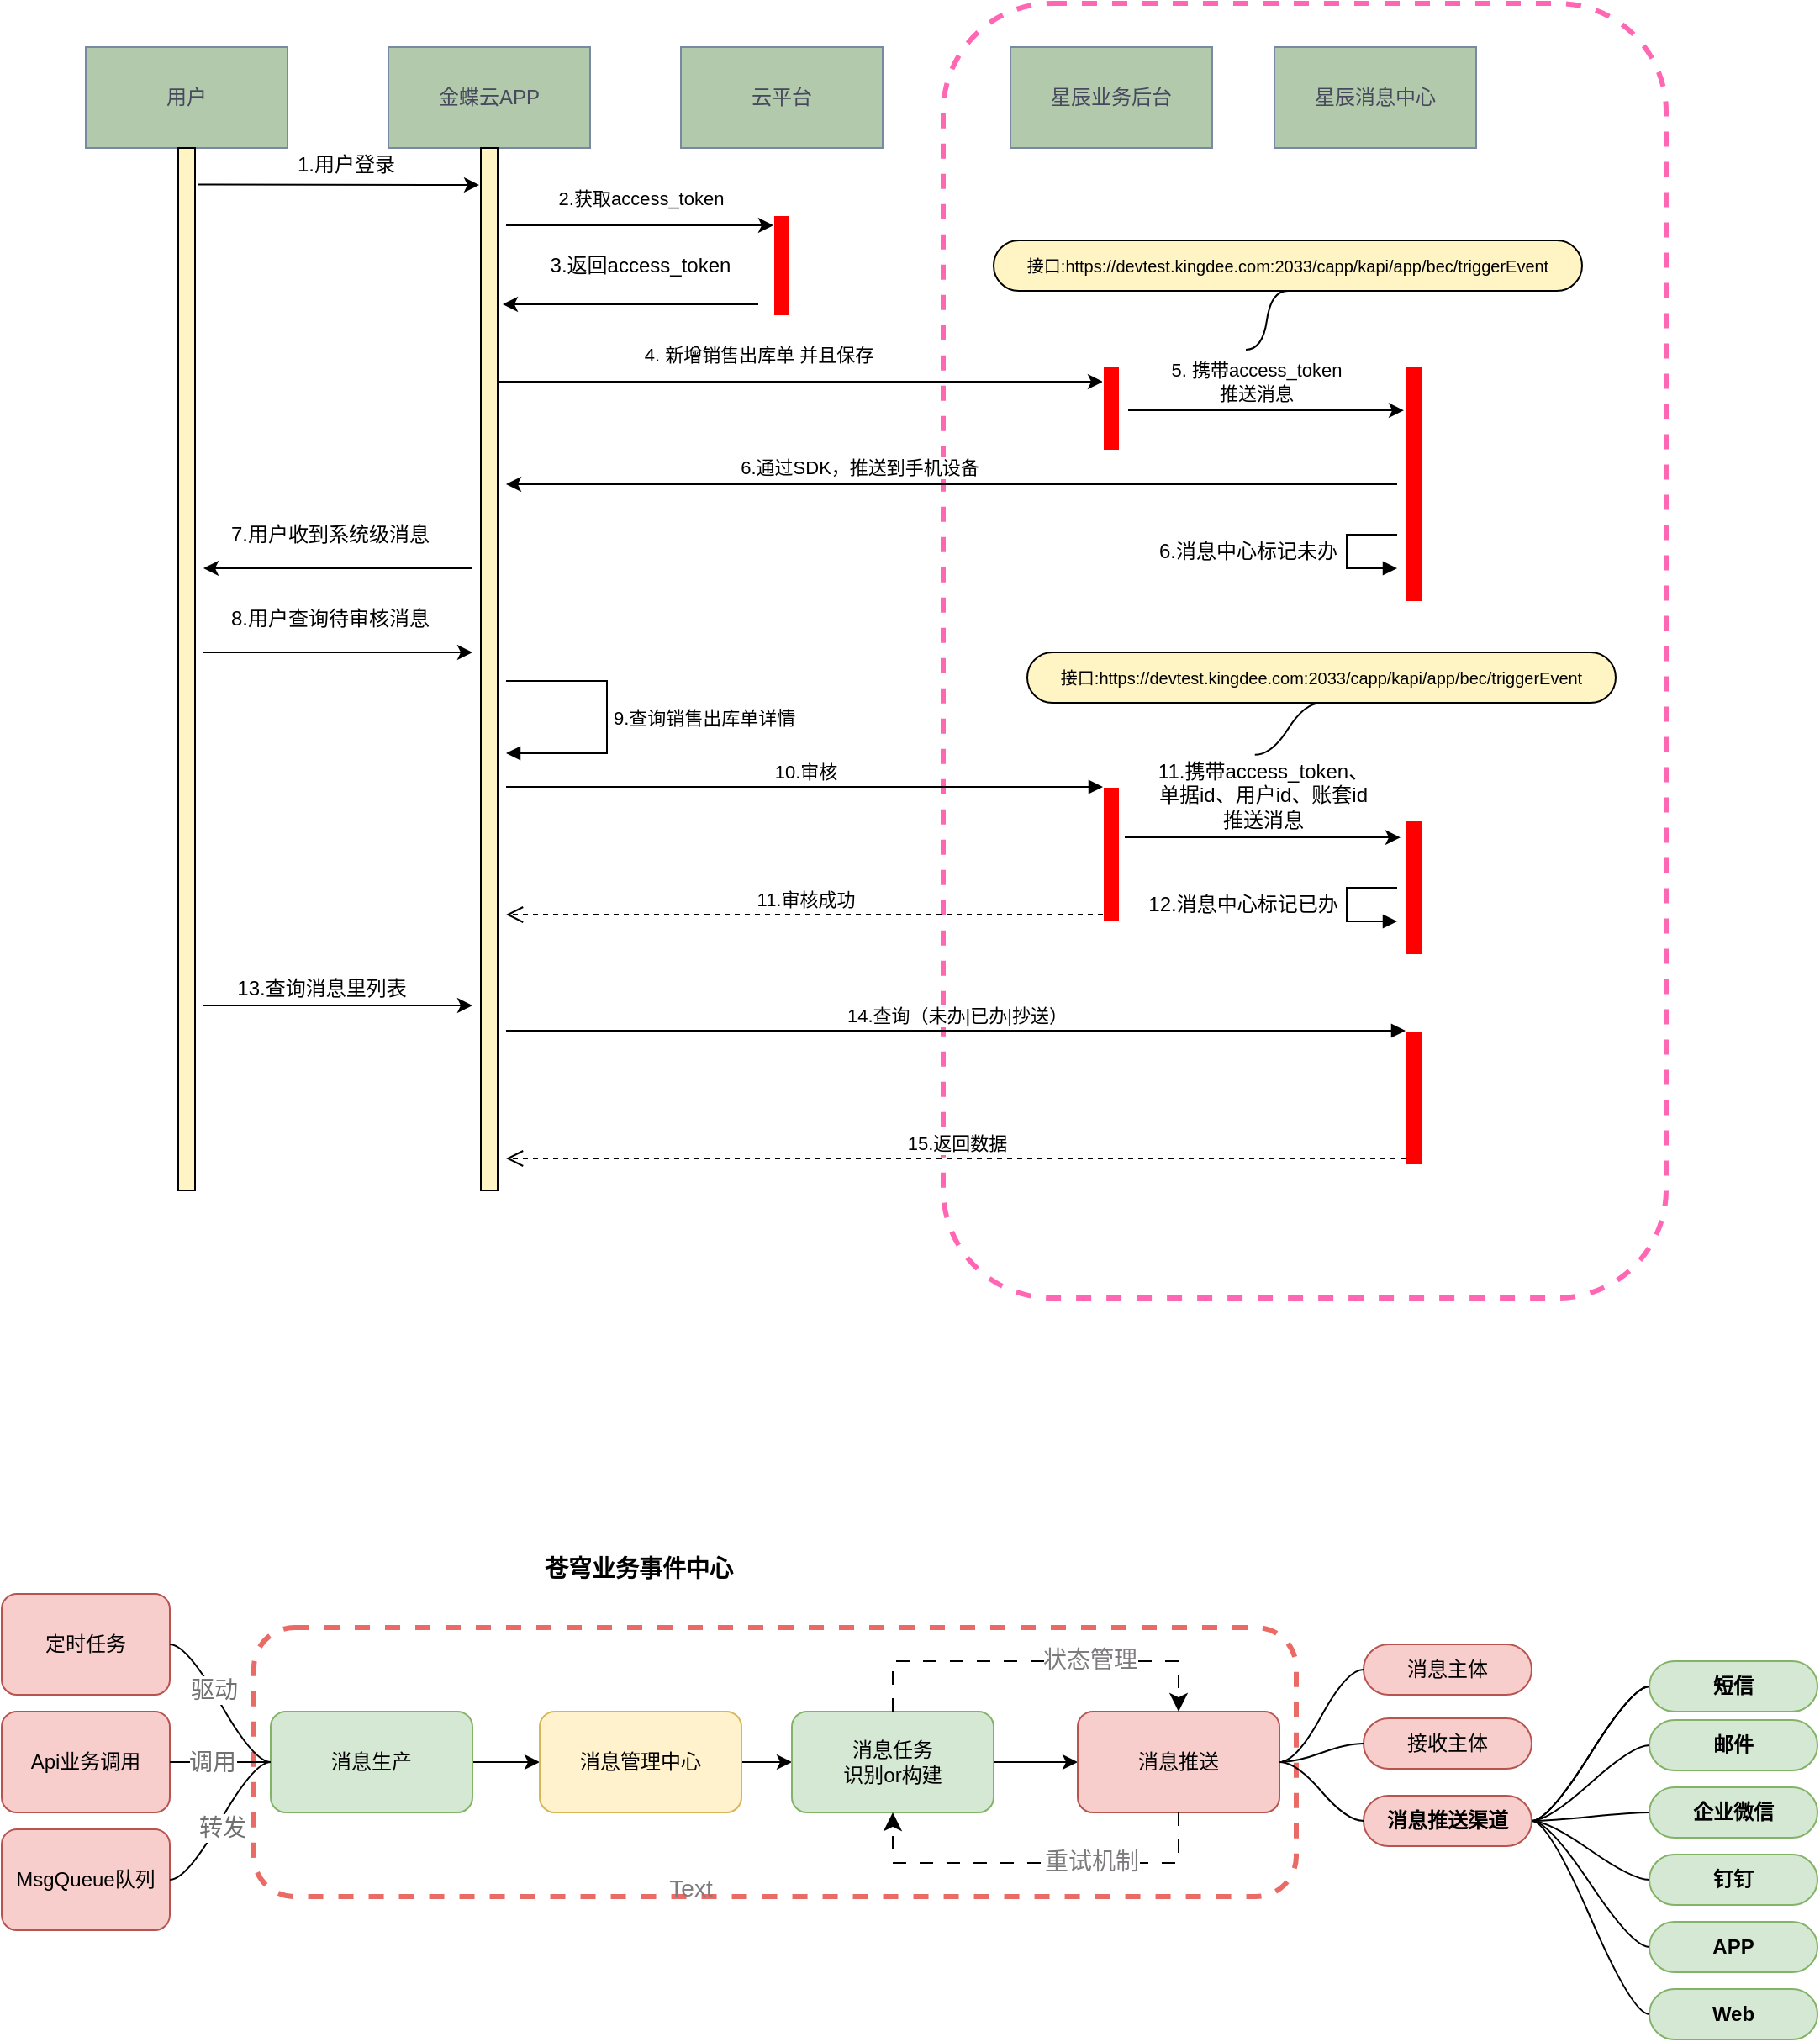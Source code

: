 <mxfile version="20.8.16" type="github">
  <diagram id="_HqFRDxbVKVlbJKqddwO" name="Page-1">
    <mxGraphModel dx="2021" dy="1785" grid="1" gridSize="10" guides="1" tooltips="1" connect="1" arrows="1" fold="1" page="1" pageScale="1" pageWidth="827" pageHeight="1169" math="0" shadow="0">
      <root>
        <mxCell id="0" />
        <mxCell id="1" parent="0" />
        <mxCell id="gOMvf-8AE3hnGqFUwbad-110" value="" style="rounded=1;whiteSpace=wrap;html=1;fontSize=10;fontColor=#333333;dashed=1;shadow=0;gradientDirection=north;gradientColor=#FFFFFF;fillColor=none;strokeColor=#FF66B3;strokeWidth=3;" parent="1" vertex="1">
          <mxGeometry x="510" y="-26" width="430" height="770" as="geometry" />
        </mxCell>
        <mxCell id="gOMvf-8AE3hnGqFUwbad-3" value="用户" style="rounded=0;whiteSpace=wrap;html=1;fillColor=#B2C9AB;strokeColor=#788AA3;fontColor=#46495D;" parent="1" vertex="1">
          <mxGeometry width="120" height="60" as="geometry" />
        </mxCell>
        <mxCell id="gOMvf-8AE3hnGqFUwbad-4" value="金蝶云APP" style="rounded=0;whiteSpace=wrap;html=1;fillColor=#B2C9AB;strokeColor=#788AA3;fontColor=#46495D;" parent="1" vertex="1">
          <mxGeometry x="180" width="120" height="60" as="geometry" />
        </mxCell>
        <mxCell id="gOMvf-8AE3hnGqFUwbad-5" value="星辰业务后台" style="rounded=0;whiteSpace=wrap;html=1;fillColor=#B2C9AB;strokeColor=#788AA3;fontColor=#46495D;" parent="1" vertex="1">
          <mxGeometry x="550" width="120" height="60" as="geometry" />
        </mxCell>
        <mxCell id="gOMvf-8AE3hnGqFUwbad-23" value="云平台" style="rounded=0;whiteSpace=wrap;html=1;fillColor=#B2C9AB;strokeColor=#788AA3;fontColor=#46495D;" parent="1" vertex="1">
          <mxGeometry x="354" width="120" height="60" as="geometry" />
        </mxCell>
        <mxCell id="gOMvf-8AE3hnGqFUwbad-36" value="" style="rounded=0;whiteSpace=wrap;html=1;fillColor=#FFF4C3;" parent="1" vertex="1">
          <mxGeometry x="55" y="60" width="10" height="620" as="geometry" />
        </mxCell>
        <mxCell id="gOMvf-8AE3hnGqFUwbad-37" value="" style="rounded=0;whiteSpace=wrap;html=1;fillColor=#FFF4C3;" parent="1" vertex="1">
          <mxGeometry x="235" y="60" width="10" height="620" as="geometry" />
        </mxCell>
        <mxCell id="gOMvf-8AE3hnGqFUwbad-38" value="" style="endArrow=classic;html=1;exitX=1.2;exitY=0.035;exitDx=0;exitDy=0;exitPerimeter=0;" parent="1" source="gOMvf-8AE3hnGqFUwbad-36" edge="1">
          <mxGeometry width="50" height="50" relative="1" as="geometry">
            <mxPoint x="70" y="130" as="sourcePoint" />
            <mxPoint x="234" y="82" as="targetPoint" />
          </mxGeometry>
        </mxCell>
        <mxCell id="gOMvf-8AE3hnGqFUwbad-39" value="1.用户登录" style="text;html=1;strokeColor=none;fillColor=none;align=center;verticalAlign=middle;whiteSpace=wrap;rounded=0;" parent="1" vertex="1">
          <mxGeometry x="120" y="60" width="70" height="20" as="geometry" />
        </mxCell>
        <mxCell id="gOMvf-8AE3hnGqFUwbad-40" value="" style="endArrow=classic;html=1;entryX=0;entryY=0;entryDx=0;entryDy=0;" parent="1" edge="1">
          <mxGeometry width="50" height="50" relative="1" as="geometry">
            <mxPoint x="250" y="106" as="sourcePoint" />
            <mxPoint x="409" y="106" as="targetPoint" />
          </mxGeometry>
        </mxCell>
        <mxCell id="gOMvf-8AE3hnGqFUwbad-50" value="2.获取access_token" style="edgeLabel;html=1;align=center;verticalAlign=middle;resizable=0;points=[];" parent="gOMvf-8AE3hnGqFUwbad-40" vertex="1" connectable="0">
          <mxGeometry x="0.157" y="-1" relative="1" as="geometry">
            <mxPoint x="-12" y="-17" as="offset" />
          </mxGeometry>
        </mxCell>
        <mxCell id="gOMvf-8AE3hnGqFUwbad-44" value="" style="endArrow=classic;html=1;" parent="1" edge="1">
          <mxGeometry width="50" height="50" relative="1" as="geometry">
            <mxPoint x="400" y="153" as="sourcePoint" />
            <mxPoint x="248" y="153" as="targetPoint" />
          </mxGeometry>
        </mxCell>
        <mxCell id="gOMvf-8AE3hnGqFUwbad-45" value="3.返回access_token" style="text;html=1;strokeColor=none;fillColor=none;align=center;verticalAlign=middle;whiteSpace=wrap;rounded=0;" parent="1" vertex="1">
          <mxGeometry x="270" y="120" width="120" height="20" as="geometry" />
        </mxCell>
        <mxCell id="gOMvf-8AE3hnGqFUwbad-53" value="" style="endArrow=classic;html=1;entryX=0;entryY=0;entryDx=0;entryDy=0;" parent="1" edge="1">
          <mxGeometry width="50" height="50" relative="1" as="geometry">
            <mxPoint x="246" y="199" as="sourcePoint" />
            <mxPoint x="605" y="199" as="targetPoint" />
          </mxGeometry>
        </mxCell>
        <mxCell id="gOMvf-8AE3hnGqFUwbad-54" value="4. 新增销售出库单 并且保存" style="edgeLabel;html=1;align=center;verticalAlign=middle;resizable=0;points=[];" parent="gOMvf-8AE3hnGqFUwbad-53" vertex="1" connectable="0">
          <mxGeometry x="0.157" y="-1" relative="1" as="geometry">
            <mxPoint x="-54" y="-17" as="offset" />
          </mxGeometry>
        </mxCell>
        <mxCell id="gOMvf-8AE3hnGqFUwbad-63" value="" style="endArrow=classic;html=1;entryX=-0.1;entryY=0.113;entryDx=0;entryDy=0;entryPerimeter=0;" parent="1" edge="1">
          <mxGeometry width="50" height="50" relative="1" as="geometry">
            <mxPoint x="620" y="216" as="sourcePoint" />
            <mxPoint x="784" y="216.063" as="targetPoint" />
          </mxGeometry>
        </mxCell>
        <mxCell id="gOMvf-8AE3hnGqFUwbad-64" value="5. 携带access_token&lt;br&gt;推送消息" style="edgeLabel;html=1;align=center;verticalAlign=middle;resizable=0;points=[];" parent="1" vertex="1" connectable="0">
          <mxGeometry x="700" y="199" as="geometry">
            <mxPoint x="-4" as="offset" />
          </mxGeometry>
        </mxCell>
        <mxCell id="gOMvf-8AE3hnGqFUwbad-65" value="" style="endArrow=classic;html=1;" parent="1" edge="1">
          <mxGeometry width="50" height="50" relative="1" as="geometry">
            <mxPoint x="780" y="260" as="sourcePoint" />
            <mxPoint x="250" y="260" as="targetPoint" />
          </mxGeometry>
        </mxCell>
        <mxCell id="gOMvf-8AE3hnGqFUwbad-66" value="6.通过SDK，推送到手机设备" style="edgeLabel;html=1;align=center;verticalAlign=middle;resizable=0;points=[];" parent="1" vertex="1" connectable="0">
          <mxGeometry x="460" y="250" as="geometry" />
        </mxCell>
        <mxCell id="gOMvf-8AE3hnGqFUwbad-69" value="" style="endArrow=classic;html=1;" parent="1" edge="1">
          <mxGeometry width="50" height="50" relative="1" as="geometry">
            <mxPoint x="230" y="310" as="sourcePoint" />
            <mxPoint x="70" y="310" as="targetPoint" />
          </mxGeometry>
        </mxCell>
        <mxCell id="gOMvf-8AE3hnGqFUwbad-72" value="7.用户收到系统级消息" style="text;html=1;align=center;verticalAlign=middle;resizable=0;points=[];autosize=1;strokeColor=none;" parent="1" vertex="1">
          <mxGeometry x="80" y="280" width="130" height="20" as="geometry" />
        </mxCell>
        <mxCell id="gOMvf-8AE3hnGqFUwbad-74" value="" style="endArrow=classic;html=1;" parent="1" edge="1">
          <mxGeometry width="50" height="50" relative="1" as="geometry">
            <mxPoint x="70" y="360" as="sourcePoint" />
            <mxPoint x="230" y="360" as="targetPoint" />
          </mxGeometry>
        </mxCell>
        <mxCell id="gOMvf-8AE3hnGqFUwbad-75" value="8.用户查询待审核消息" style="text;html=1;align=center;verticalAlign=middle;resizable=0;points=[];autosize=1;strokeColor=none;" parent="1" vertex="1">
          <mxGeometry x="80" y="330" width="130" height="20" as="geometry" />
        </mxCell>
        <mxCell id="gOMvf-8AE3hnGqFUwbad-84" value="9.查询销售出库单详情" style="edgeStyle=orthogonalEdgeStyle;html=1;align=left;spacingLeft=2;endArrow=block;rounded=0;" parent="1" edge="1">
          <mxGeometry relative="1" as="geometry">
            <mxPoint x="250" y="377" as="sourcePoint" />
            <Array as="points">
              <mxPoint x="310" y="377" />
              <mxPoint x="310" y="420" />
            </Array>
            <mxPoint x="250" y="420" as="targetPoint" />
          </mxGeometry>
        </mxCell>
        <mxCell id="gOMvf-8AE3hnGqFUwbad-86" value="" style="html=1;points=[];perimeter=orthogonalPerimeter;strokeColor=#FFFFFF;fillColor=#FF0000;" parent="1" vertex="1">
          <mxGeometry x="605" y="440" width="10" height="80" as="geometry" />
        </mxCell>
        <mxCell id="gOMvf-8AE3hnGqFUwbad-87" value="10.审核" style="html=1;verticalAlign=bottom;endArrow=block;entryX=0;entryY=0;" parent="1" target="gOMvf-8AE3hnGqFUwbad-86" edge="1">
          <mxGeometry relative="1" as="geometry">
            <mxPoint x="250" y="440" as="sourcePoint" />
          </mxGeometry>
        </mxCell>
        <mxCell id="gOMvf-8AE3hnGqFUwbad-88" value="11.审核成功" style="html=1;verticalAlign=bottom;endArrow=open;dashed=1;endSize=8;exitX=0;exitY=0.95;" parent="1" source="gOMvf-8AE3hnGqFUwbad-86" edge="1">
          <mxGeometry relative="1" as="geometry">
            <mxPoint x="250" y="516" as="targetPoint" />
          </mxGeometry>
        </mxCell>
        <mxCell id="gOMvf-8AE3hnGqFUwbad-89" value="" style="html=1;points=[];perimeter=orthogonalPerimeter;strokeColor=#FFFFFF;fillColor=#FF0000;" parent="1" vertex="1">
          <mxGeometry x="785" y="460" width="10" height="80" as="geometry" />
        </mxCell>
        <mxCell id="gOMvf-8AE3hnGqFUwbad-90" value="" style="endArrow=classic;html=1;entryX=-0.1;entryY=0.113;entryDx=0;entryDy=0;entryPerimeter=0;" parent="1" edge="1">
          <mxGeometry width="50" height="50" relative="1" as="geometry">
            <mxPoint x="618" y="470" as="sourcePoint" />
            <mxPoint x="782" y="470.063" as="targetPoint" />
          </mxGeometry>
        </mxCell>
        <mxCell id="gOMvf-8AE3hnGqFUwbad-91" value="11.携带access_token、&lt;br&gt;单据id、用户id、账套id&lt;br&gt;推送消息" style="text;html=1;align=center;verticalAlign=middle;resizable=0;points=[];autosize=1;strokeColor=none;" parent="1" vertex="1">
          <mxGeometry x="630" y="420" width="140" height="50" as="geometry" />
        </mxCell>
        <mxCell id="gOMvf-8AE3hnGqFUwbad-92" value="" style="edgeStyle=orthogonalEdgeStyle;html=1;align=left;spacingLeft=2;endArrow=block;rounded=0;" parent="1" edge="1">
          <mxGeometry relative="1" as="geometry">
            <mxPoint x="780" y="500" as="sourcePoint" />
            <Array as="points">
              <mxPoint x="750" y="500" />
              <mxPoint x="750" y="520" />
            </Array>
            <mxPoint x="780" y="520" as="targetPoint" />
          </mxGeometry>
        </mxCell>
        <mxCell id="gOMvf-8AE3hnGqFUwbad-93" value="12.消息中心标记已办" style="text;html=1;align=center;verticalAlign=middle;resizable=0;points=[];autosize=1;strokeColor=none;" parent="1" vertex="1">
          <mxGeometry x="623" y="500" width="130" height="20" as="geometry" />
        </mxCell>
        <mxCell id="gOMvf-8AE3hnGqFUwbad-94" value="" style="edgeStyle=orthogonalEdgeStyle;html=1;align=left;spacingLeft=2;endArrow=block;rounded=0;" parent="1" edge="1">
          <mxGeometry relative="1" as="geometry">
            <mxPoint x="780" y="290" as="sourcePoint" />
            <Array as="points">
              <mxPoint x="750" y="290" />
              <mxPoint x="750" y="310" />
            </Array>
            <mxPoint x="780" y="310" as="targetPoint" />
          </mxGeometry>
        </mxCell>
        <mxCell id="gOMvf-8AE3hnGqFUwbad-95" value="6.消息中心标记未办" style="text;html=1;align=center;verticalAlign=middle;resizable=0;points=[];autosize=1;strokeColor=none;" parent="1" vertex="1">
          <mxGeometry x="631" y="290" width="120" height="20" as="geometry" />
        </mxCell>
        <mxCell id="gOMvf-8AE3hnGqFUwbad-96" value="" style="html=1;points=[];perimeter=orthogonalPerimeter;strokeColor=#FFFFFF;fillColor=#FF0000;" parent="1" vertex="1">
          <mxGeometry x="785" y="190" width="10" height="140" as="geometry" />
        </mxCell>
        <mxCell id="gOMvf-8AE3hnGqFUwbad-97" value="" style="html=1;points=[];perimeter=orthogonalPerimeter;strokeColor=#FFFFFF;fillColor=#FF0000;" parent="1" vertex="1">
          <mxGeometry x="605" y="190" width="10" height="50" as="geometry" />
        </mxCell>
        <mxCell id="gOMvf-8AE3hnGqFUwbad-98" value="" style="html=1;points=[];perimeter=orthogonalPerimeter;strokeColor=#FFFFFF;fillColor=#FF0000;" parent="1" vertex="1">
          <mxGeometry x="409" y="100" width="10" height="60" as="geometry" />
        </mxCell>
        <mxCell id="gOMvf-8AE3hnGqFUwbad-100" value="" style="endArrow=classic;html=1;" parent="1" edge="1">
          <mxGeometry width="50" height="50" relative="1" as="geometry">
            <mxPoint x="70" y="570" as="sourcePoint" />
            <mxPoint x="230" y="570" as="targetPoint" />
          </mxGeometry>
        </mxCell>
        <mxCell id="gOMvf-8AE3hnGqFUwbad-101" value="13.查询消息里列表" style="text;html=1;align=center;verticalAlign=middle;resizable=0;points=[];autosize=1;strokeColor=none;" parent="1" vertex="1">
          <mxGeometry x="80" y="550" width="120" height="20" as="geometry" />
        </mxCell>
        <mxCell id="gOMvf-8AE3hnGqFUwbad-103" value="" style="html=1;points=[];perimeter=orthogonalPerimeter;strokeColor=#FFFFFF;fillColor=#FF0000;" parent="1" vertex="1">
          <mxGeometry x="785" y="585" width="10" height="80" as="geometry" />
        </mxCell>
        <mxCell id="gOMvf-8AE3hnGqFUwbad-104" value="14.查询（未办|已办|抄送）" style="html=1;verticalAlign=bottom;endArrow=block;entryX=0;entryY=0;" parent="1" target="gOMvf-8AE3hnGqFUwbad-103" edge="1">
          <mxGeometry relative="1" as="geometry">
            <mxPoint x="250" y="585" as="sourcePoint" />
          </mxGeometry>
        </mxCell>
        <mxCell id="gOMvf-8AE3hnGqFUwbad-105" value="15.返回数据" style="html=1;verticalAlign=bottom;endArrow=open;dashed=1;endSize=8;exitX=0;exitY=0.95;" parent="1" source="gOMvf-8AE3hnGqFUwbad-103" edge="1">
          <mxGeometry relative="1" as="geometry">
            <mxPoint x="250" y="661" as="targetPoint" />
          </mxGeometry>
        </mxCell>
        <mxCell id="gOMvf-8AE3hnGqFUwbad-106" value="接口:&lt;span lang=&quot;EN-US&quot; style=&quot;font-size: 10px;&quot;&gt;https://devtest.kingdee.com:2033/capp/kapi/app/bec/triggerEvent&lt;/span&gt;" style="whiteSpace=wrap;html=1;rounded=1;arcSize=50;align=center;verticalAlign=middle;strokeWidth=1;autosize=1;spacing=4;treeFolding=1;treeMoving=1;newEdgeStyle={&quot;edgeStyle&quot;:&quot;entityRelationEdgeStyle&quot;,&quot;startArrow&quot;:&quot;none&quot;,&quot;endArrow&quot;:&quot;none&quot;,&quot;segment&quot;:10,&quot;curved&quot;:1};fillColor=#FFF4C3;fontSize=10;" parent="1" vertex="1">
          <mxGeometry x="540" y="115" width="350" height="30" as="geometry" />
        </mxCell>
        <mxCell id="gOMvf-8AE3hnGqFUwbad-107" value="" style="edgeStyle=entityRelationEdgeStyle;startArrow=none;endArrow=none;segment=10;curved=1;entryX=0.5;entryY=1;entryDx=0;entryDy=0;" parent="1" target="gOMvf-8AE3hnGqFUwbad-106" edge="1">
          <mxGeometry relative="1" as="geometry">
            <mxPoint x="690" y="180" as="sourcePoint" />
          </mxGeometry>
        </mxCell>
        <mxCell id="gOMvf-8AE3hnGqFUwbad-108" value="接口:&lt;span lang=&quot;EN-US&quot; style=&quot;font-size: 10px;&quot;&gt;https://devtest.kingdee.com:2033/capp/kapi/app/bec/triggerEvent&lt;/span&gt;" style="whiteSpace=wrap;html=1;rounded=1;arcSize=50;align=center;verticalAlign=middle;strokeWidth=1;autosize=1;spacing=4;treeFolding=1;treeMoving=1;newEdgeStyle={&quot;edgeStyle&quot;:&quot;entityRelationEdgeStyle&quot;,&quot;startArrow&quot;:&quot;none&quot;,&quot;endArrow&quot;:&quot;none&quot;,&quot;segment&quot;:10,&quot;curved&quot;:1};fillColor=#FFF4C3;fontSize=10;" parent="1" vertex="1">
          <mxGeometry x="560" y="360" width="350" height="30" as="geometry" />
        </mxCell>
        <mxCell id="gOMvf-8AE3hnGqFUwbad-109" value="" style="edgeStyle=entityRelationEdgeStyle;startArrow=none;endArrow=none;segment=10;curved=1;entryX=0.5;entryY=1;entryDx=0;entryDy=0;exitX=0.467;exitY=0.017;exitDx=0;exitDy=0;exitPerimeter=0;" parent="1" source="gOMvf-8AE3hnGqFUwbad-91" target="gOMvf-8AE3hnGqFUwbad-108" edge="1">
          <mxGeometry relative="1" as="geometry">
            <mxPoint x="730" y="435" as="sourcePoint" />
            <mxPoint x="755" y="400" as="targetPoint" />
          </mxGeometry>
        </mxCell>
        <mxCell id="AIrc5cER0qf7u_csPJTF-1" value="星辰消息中心" style="rounded=0;whiteSpace=wrap;html=1;fillColor=#B2C9AB;strokeColor=#788AA3;fontColor=#46495D;" parent="1" vertex="1">
          <mxGeometry x="707" width="120" height="60" as="geometry" />
        </mxCell>
        <mxCell id="jYvoBhNM-cIZsKbCfK5Q-1" value="" style="rounded=1;whiteSpace=wrap;html=1;dashed=1;fillColor=none;strokeColor=#EA6B66;strokeWidth=3;" vertex="1" parent="1">
          <mxGeometry x="100" y="940" width="620" height="160" as="geometry" />
        </mxCell>
        <mxCell id="jYvoBhNM-cIZsKbCfK5Q-2" value="" style="edgeStyle=orthogonalEdgeStyle;rounded=0;orthogonalLoop=1;jettySize=auto;html=1;" edge="1" parent="1" source="jYvoBhNM-cIZsKbCfK5Q-3" target="jYvoBhNM-cIZsKbCfK5Q-5">
          <mxGeometry relative="1" as="geometry" />
        </mxCell>
        <mxCell id="jYvoBhNM-cIZsKbCfK5Q-3" value="消息生产" style="rounded=1;whiteSpace=wrap;html=1;fillColor=#d5e8d4;strokeColor=#82b366;" vertex="1" parent="1">
          <mxGeometry x="110" y="990" width="120" height="60" as="geometry" />
        </mxCell>
        <mxCell id="jYvoBhNM-cIZsKbCfK5Q-4" value="" style="edgeStyle=orthogonalEdgeStyle;rounded=0;orthogonalLoop=1;jettySize=auto;html=1;" edge="1" parent="1" source="jYvoBhNM-cIZsKbCfK5Q-5" target="jYvoBhNM-cIZsKbCfK5Q-7">
          <mxGeometry relative="1" as="geometry" />
        </mxCell>
        <mxCell id="jYvoBhNM-cIZsKbCfK5Q-5" value="消息管理中心" style="whiteSpace=wrap;html=1;rounded=1;fillColor=#fff2cc;strokeColor=#d6b656;" vertex="1" parent="1">
          <mxGeometry x="270" y="990" width="120" height="60" as="geometry" />
        </mxCell>
        <mxCell id="jYvoBhNM-cIZsKbCfK5Q-6" value="" style="edgeStyle=orthogonalEdgeStyle;rounded=0;orthogonalLoop=1;jettySize=auto;html=1;" edge="1" parent="1" source="jYvoBhNM-cIZsKbCfK5Q-7" target="jYvoBhNM-cIZsKbCfK5Q-8">
          <mxGeometry relative="1" as="geometry" />
        </mxCell>
        <mxCell id="jYvoBhNM-cIZsKbCfK5Q-7" value="消息任务&lt;br&gt;识别or构建" style="whiteSpace=wrap;html=1;rounded=1;fillColor=#d5e8d4;strokeColor=#82b366;" vertex="1" parent="1">
          <mxGeometry x="420" y="990" width="120" height="60" as="geometry" />
        </mxCell>
        <mxCell id="jYvoBhNM-cIZsKbCfK5Q-8" value="消息推送" style="whiteSpace=wrap;html=1;rounded=1;fillColor=#f8cecc;strokeColor=#b85450;" vertex="1" parent="1">
          <mxGeometry x="590" y="990" width="120" height="60" as="geometry" />
        </mxCell>
        <mxCell id="jYvoBhNM-cIZsKbCfK5Q-9" value="消息主体" style="whiteSpace=wrap;html=1;rounded=1;arcSize=50;align=center;verticalAlign=middle;strokeWidth=1;autosize=1;spacing=4;treeFolding=1;treeMoving=1;newEdgeStyle={&quot;edgeStyle&quot;:&quot;entityRelationEdgeStyle&quot;,&quot;startArrow&quot;:&quot;none&quot;,&quot;endArrow&quot;:&quot;none&quot;,&quot;segment&quot;:10,&quot;curved&quot;:1,&quot;sourcePerimeterSpacing&quot;:0,&quot;targetPerimeterSpacing&quot;:0};fillColor=#f8cecc;strokeColor=#b85450;" vertex="1" parent="1">
          <mxGeometry x="760" y="950" width="100" height="30" as="geometry" />
        </mxCell>
        <mxCell id="jYvoBhNM-cIZsKbCfK5Q-10" value="" style="edgeStyle=entityRelationEdgeStyle;startArrow=none;endArrow=none;segment=10;curved=1;sourcePerimeterSpacing=0;targetPerimeterSpacing=0;rounded=0;exitX=1;exitY=0.5;exitDx=0;exitDy=0;" edge="1" parent="1" source="jYvoBhNM-cIZsKbCfK5Q-8" target="jYvoBhNM-cIZsKbCfK5Q-9">
          <mxGeometry relative="1" as="geometry">
            <mxPoint x="830" y="1020" as="sourcePoint" />
          </mxGeometry>
        </mxCell>
        <mxCell id="jYvoBhNM-cIZsKbCfK5Q-11" value="接收主体" style="whiteSpace=wrap;html=1;rounded=1;arcSize=50;align=center;verticalAlign=middle;strokeWidth=1;autosize=1;spacing=4;treeFolding=1;treeMoving=1;newEdgeStyle={&quot;edgeStyle&quot;:&quot;entityRelationEdgeStyle&quot;,&quot;startArrow&quot;:&quot;none&quot;,&quot;endArrow&quot;:&quot;none&quot;,&quot;segment&quot;:10,&quot;curved&quot;:1,&quot;sourcePerimeterSpacing&quot;:0,&quot;targetPerimeterSpacing&quot;:0};fillColor=#f8cecc;strokeColor=#b85450;" vertex="1" parent="1">
          <mxGeometry x="760" y="994" width="100" height="30" as="geometry" />
        </mxCell>
        <mxCell id="jYvoBhNM-cIZsKbCfK5Q-12" value="" style="edgeStyle=entityRelationEdgeStyle;rounded=0;orthogonalLoop=1;jettySize=auto;html=1;startArrow=none;endArrow=none;segment=10;curved=1;sourcePerimeterSpacing=0;targetPerimeterSpacing=0;" edge="1" parent="1" source="jYvoBhNM-cIZsKbCfK5Q-15" target="jYvoBhNM-cIZsKbCfK5Q-18">
          <mxGeometry relative="1" as="geometry" />
        </mxCell>
        <mxCell id="jYvoBhNM-cIZsKbCfK5Q-13" value="" style="edgeStyle=entityRelationEdgeStyle;rounded=0;orthogonalLoop=1;jettySize=auto;html=1;startArrow=none;endArrow=none;segment=10;curved=1;sourcePerimeterSpacing=0;targetPerimeterSpacing=0;" edge="1" parent="1" source="jYvoBhNM-cIZsKbCfK5Q-15" target="jYvoBhNM-cIZsKbCfK5Q-18">
          <mxGeometry relative="1" as="geometry" />
        </mxCell>
        <mxCell id="jYvoBhNM-cIZsKbCfK5Q-14" value="" style="edgeStyle=entityRelationEdgeStyle;rounded=0;orthogonalLoop=1;jettySize=auto;html=1;startArrow=none;endArrow=none;segment=10;curved=1;sourcePerimeterSpacing=0;targetPerimeterSpacing=0;" edge="1" parent="1" source="jYvoBhNM-cIZsKbCfK5Q-15" target="jYvoBhNM-cIZsKbCfK5Q-18">
          <mxGeometry relative="1" as="geometry" />
        </mxCell>
        <mxCell id="jYvoBhNM-cIZsKbCfK5Q-15" value="消息推送渠道" style="whiteSpace=wrap;html=1;rounded=1;arcSize=50;align=center;verticalAlign=middle;strokeWidth=1;autosize=1;spacing=4;treeFolding=1;treeMoving=1;newEdgeStyle={&quot;edgeStyle&quot;:&quot;entityRelationEdgeStyle&quot;,&quot;startArrow&quot;:&quot;none&quot;,&quot;endArrow&quot;:&quot;none&quot;,&quot;segment&quot;:10,&quot;curved&quot;:1,&quot;sourcePerimeterSpacing&quot;:0,&quot;targetPerimeterSpacing&quot;:0};fontStyle=1;fillColor=#f8cecc;strokeColor=#b85450;" vertex="1" parent="1">
          <mxGeometry x="760" y="1040" width="100" height="30" as="geometry" />
        </mxCell>
        <mxCell id="jYvoBhNM-cIZsKbCfK5Q-16" value="" style="edgeStyle=entityRelationEdgeStyle;startArrow=none;endArrow=none;segment=10;curved=1;sourcePerimeterSpacing=0;targetPerimeterSpacing=0;rounded=0;exitX=1;exitY=0.5;exitDx=0;exitDy=0;entryX=0;entryY=0.5;entryDx=0;entryDy=0;" edge="1" parent="1" source="jYvoBhNM-cIZsKbCfK5Q-8" target="jYvoBhNM-cIZsKbCfK5Q-11">
          <mxGeometry relative="1" as="geometry">
            <mxPoint x="840" y="1032" as="sourcePoint" />
            <mxPoint x="870" y="1005" as="targetPoint" />
          </mxGeometry>
        </mxCell>
        <mxCell id="jYvoBhNM-cIZsKbCfK5Q-17" value="" style="edgeStyle=entityRelationEdgeStyle;startArrow=none;endArrow=none;segment=10;curved=1;sourcePerimeterSpacing=0;targetPerimeterSpacing=0;rounded=0;exitX=1;exitY=0.5;exitDx=0;exitDy=0;" edge="1" parent="1" source="jYvoBhNM-cIZsKbCfK5Q-8" target="jYvoBhNM-cIZsKbCfK5Q-15">
          <mxGeometry relative="1" as="geometry">
            <mxPoint x="830" y="1020" as="sourcePoint" />
            <mxPoint x="870" y="1045" as="targetPoint" />
          </mxGeometry>
        </mxCell>
        <mxCell id="jYvoBhNM-cIZsKbCfK5Q-18" value="短信" style="whiteSpace=wrap;html=1;rounded=1;arcSize=50;align=center;verticalAlign=middle;strokeWidth=1;autosize=1;spacing=4;treeFolding=1;treeMoving=1;newEdgeStyle={&quot;edgeStyle&quot;:&quot;entityRelationEdgeStyle&quot;,&quot;startArrow&quot;:&quot;none&quot;,&quot;endArrow&quot;:&quot;none&quot;,&quot;segment&quot;:10,&quot;curved&quot;:1,&quot;sourcePerimeterSpacing&quot;:0,&quot;targetPerimeterSpacing&quot;:0};fontStyle=1;fillColor=#d5e8d4;strokeColor=#82b366;" vertex="1" parent="1">
          <mxGeometry x="930" y="960" width="100" height="30" as="geometry" />
        </mxCell>
        <mxCell id="jYvoBhNM-cIZsKbCfK5Q-19" value="邮件" style="whiteSpace=wrap;html=1;rounded=1;arcSize=50;align=center;verticalAlign=middle;strokeWidth=1;autosize=1;spacing=4;treeFolding=1;treeMoving=1;newEdgeStyle={&quot;edgeStyle&quot;:&quot;entityRelationEdgeStyle&quot;,&quot;startArrow&quot;:&quot;none&quot;,&quot;endArrow&quot;:&quot;none&quot;,&quot;segment&quot;:10,&quot;curved&quot;:1,&quot;sourcePerimeterSpacing&quot;:0,&quot;targetPerimeterSpacing&quot;:0};fontStyle=1;fillColor=#d5e8d4;strokeColor=#82b366;" vertex="1" parent="1">
          <mxGeometry x="930" y="995" width="100" height="30" as="geometry" />
        </mxCell>
        <mxCell id="jYvoBhNM-cIZsKbCfK5Q-20" value="企业微信" style="whiteSpace=wrap;html=1;rounded=1;arcSize=50;align=center;verticalAlign=middle;strokeWidth=1;autosize=1;spacing=4;treeFolding=1;treeMoving=1;newEdgeStyle={&quot;edgeStyle&quot;:&quot;entityRelationEdgeStyle&quot;,&quot;startArrow&quot;:&quot;none&quot;,&quot;endArrow&quot;:&quot;none&quot;,&quot;segment&quot;:10,&quot;curved&quot;:1,&quot;sourcePerimeterSpacing&quot;:0,&quot;targetPerimeterSpacing&quot;:0};fontStyle=1;fillColor=#d5e8d4;strokeColor=#82b366;" vertex="1" parent="1">
          <mxGeometry x="930" y="1035" width="100" height="30" as="geometry" />
        </mxCell>
        <mxCell id="jYvoBhNM-cIZsKbCfK5Q-21" value="钉钉" style="whiteSpace=wrap;html=1;rounded=1;arcSize=50;align=center;verticalAlign=middle;strokeWidth=1;autosize=1;spacing=4;treeFolding=1;treeMoving=1;newEdgeStyle={&quot;edgeStyle&quot;:&quot;entityRelationEdgeStyle&quot;,&quot;startArrow&quot;:&quot;none&quot;,&quot;endArrow&quot;:&quot;none&quot;,&quot;segment&quot;:10,&quot;curved&quot;:1,&quot;sourcePerimeterSpacing&quot;:0,&quot;targetPerimeterSpacing&quot;:0};fontStyle=1;fillColor=#d5e8d4;strokeColor=#82b366;" vertex="1" parent="1">
          <mxGeometry x="930" y="1075" width="100" height="30" as="geometry" />
        </mxCell>
        <mxCell id="jYvoBhNM-cIZsKbCfK5Q-22" value="APP" style="whiteSpace=wrap;html=1;rounded=1;arcSize=50;align=center;verticalAlign=middle;strokeWidth=1;autosize=1;spacing=4;treeFolding=1;treeMoving=1;newEdgeStyle={&quot;edgeStyle&quot;:&quot;entityRelationEdgeStyle&quot;,&quot;startArrow&quot;:&quot;none&quot;,&quot;endArrow&quot;:&quot;none&quot;,&quot;segment&quot;:10,&quot;curved&quot;:1,&quot;sourcePerimeterSpacing&quot;:0,&quot;targetPerimeterSpacing&quot;:0};fontStyle=1;fillColor=#d5e8d4;strokeColor=#82b366;" vertex="1" parent="1">
          <mxGeometry x="930" y="1115" width="100" height="30" as="geometry" />
        </mxCell>
        <mxCell id="jYvoBhNM-cIZsKbCfK5Q-23" value="Web" style="whiteSpace=wrap;html=1;rounded=1;arcSize=50;align=center;verticalAlign=middle;strokeWidth=1;autosize=1;spacing=4;treeFolding=1;treeMoving=1;newEdgeStyle={&quot;edgeStyle&quot;:&quot;entityRelationEdgeStyle&quot;,&quot;startArrow&quot;:&quot;none&quot;,&quot;endArrow&quot;:&quot;none&quot;,&quot;segment&quot;:10,&quot;curved&quot;:1,&quot;sourcePerimeterSpacing&quot;:0,&quot;targetPerimeterSpacing&quot;:0};fontStyle=1;fillColor=#d5e8d4;strokeColor=#82b366;" vertex="1" parent="1">
          <mxGeometry x="930" y="1155" width="100" height="30" as="geometry" />
        </mxCell>
        <mxCell id="jYvoBhNM-cIZsKbCfK5Q-24" value="定时任务" style="rounded=1;whiteSpace=wrap;html=1;fillColor=#f8cecc;strokeColor=#b85450;" vertex="1" parent="1">
          <mxGeometry x="-50" y="920" width="100" height="60" as="geometry" />
        </mxCell>
        <mxCell id="jYvoBhNM-cIZsKbCfK5Q-25" value="Api业务调用" style="rounded=1;whiteSpace=wrap;html=1;fillColor=#f8cecc;strokeColor=#b85450;" vertex="1" parent="1">
          <mxGeometry x="-50" y="990" width="100" height="60" as="geometry" />
        </mxCell>
        <mxCell id="jYvoBhNM-cIZsKbCfK5Q-26" value="MsgQueue队列" style="rounded=1;whiteSpace=wrap;html=1;fillColor=#f8cecc;strokeColor=#b85450;" vertex="1" parent="1">
          <mxGeometry x="-50" y="1060" width="100" height="60" as="geometry" />
        </mxCell>
        <mxCell id="jYvoBhNM-cIZsKbCfK5Q-27" value="" style="edgeStyle=entityRelationEdgeStyle;startArrow=none;endArrow=none;segment=10;curved=1;sourcePerimeterSpacing=0;targetPerimeterSpacing=0;rounded=0;entryX=0;entryY=0.5;entryDx=0;entryDy=0;exitX=1;exitY=0.5;exitDx=0;exitDy=0;" edge="1" parent="1" source="jYvoBhNM-cIZsKbCfK5Q-26" target="jYvoBhNM-cIZsKbCfK5Q-3">
          <mxGeometry relative="1" as="geometry">
            <mxPoint x="80" y="1060" as="sourcePoint" />
            <mxPoint x="40" y="960" as="targetPoint" />
          </mxGeometry>
        </mxCell>
        <mxCell id="jYvoBhNM-cIZsKbCfK5Q-28" value="转发" style="edgeLabel;html=1;align=center;verticalAlign=middle;resizable=0;points=[];fontSize=14;fontColor=#707070;" vertex="1" connectable="0" parent="jYvoBhNM-cIZsKbCfK5Q-27">
          <mxGeometry x="-0.059" y="-3" relative="1" as="geometry">
            <mxPoint as="offset" />
          </mxGeometry>
        </mxCell>
        <mxCell id="jYvoBhNM-cIZsKbCfK5Q-29" value="" style="edgeStyle=entityRelationEdgeStyle;startArrow=none;endArrow=none;segment=10;curved=1;sourcePerimeterSpacing=0;targetPerimeterSpacing=0;rounded=0;entryX=0;entryY=0.5;entryDx=0;entryDy=0;exitX=1;exitY=0.5;exitDx=0;exitDy=0;" edge="1" parent="1" source="jYvoBhNM-cIZsKbCfK5Q-25" target="jYvoBhNM-cIZsKbCfK5Q-3">
          <mxGeometry relative="1" as="geometry">
            <mxPoint x="40" y="1100" as="sourcePoint" />
            <mxPoint x="120" y="1030" as="targetPoint" />
          </mxGeometry>
        </mxCell>
        <mxCell id="jYvoBhNM-cIZsKbCfK5Q-30" value="调用" style="edgeLabel;html=1;align=center;verticalAlign=middle;resizable=0;points=[];fontSize=14;fontColor=#707070;" vertex="1" connectable="0" parent="jYvoBhNM-cIZsKbCfK5Q-29">
          <mxGeometry x="-0.167" relative="1" as="geometry">
            <mxPoint as="offset" />
          </mxGeometry>
        </mxCell>
        <mxCell id="jYvoBhNM-cIZsKbCfK5Q-31" value="" style="edgeStyle=entityRelationEdgeStyle;startArrow=none;endArrow=none;segment=10;curved=1;sourcePerimeterSpacing=0;targetPerimeterSpacing=0;rounded=0;exitX=1;exitY=0.5;exitDx=0;exitDy=0;" edge="1" parent="1" source="jYvoBhNM-cIZsKbCfK5Q-24">
          <mxGeometry relative="1" as="geometry">
            <mxPoint x="40" y="1030" as="sourcePoint" />
            <mxPoint x="110" y="1020" as="targetPoint" />
          </mxGeometry>
        </mxCell>
        <mxCell id="jYvoBhNM-cIZsKbCfK5Q-32" value="驱动" style="edgeLabel;html=1;align=center;verticalAlign=middle;resizable=0;points=[];fontSize=14;fontColor=#707070;" vertex="1" connectable="0" parent="jYvoBhNM-cIZsKbCfK5Q-31">
          <mxGeometry x="-0.187" relative="1" as="geometry">
            <mxPoint as="offset" />
          </mxGeometry>
        </mxCell>
        <mxCell id="jYvoBhNM-cIZsKbCfK5Q-33" value="" style="edgeStyle=entityRelationEdgeStyle;rounded=0;orthogonalLoop=1;jettySize=auto;html=1;startArrow=none;endArrow=none;segment=10;curved=1;sourcePerimeterSpacing=0;targetPerimeterSpacing=0;entryX=0;entryY=0.5;entryDx=0;entryDy=0;exitX=1;exitY=0.5;exitDx=0;exitDy=0;" edge="1" parent="1" source="jYvoBhNM-cIZsKbCfK5Q-15" target="jYvoBhNM-cIZsKbCfK5Q-19">
          <mxGeometry relative="1" as="geometry">
            <mxPoint x="885" y="1060" as="sourcePoint" />
            <mxPoint x="915" y="1030" as="targetPoint" />
          </mxGeometry>
        </mxCell>
        <mxCell id="jYvoBhNM-cIZsKbCfK5Q-34" value="" style="edgeStyle=entityRelationEdgeStyle;rounded=0;orthogonalLoop=1;jettySize=auto;html=1;startArrow=none;endArrow=none;segment=10;curved=1;sourcePerimeterSpacing=0;targetPerimeterSpacing=0;entryX=0;entryY=0.5;entryDx=0;entryDy=0;exitX=1;exitY=0.5;exitDx=0;exitDy=0;" edge="1" parent="1" source="jYvoBhNM-cIZsKbCfK5Q-15" target="jYvoBhNM-cIZsKbCfK5Q-20">
          <mxGeometry relative="1" as="geometry">
            <mxPoint x="885" y="1050" as="sourcePoint" />
            <mxPoint x="945" y="1020" as="targetPoint" />
          </mxGeometry>
        </mxCell>
        <mxCell id="jYvoBhNM-cIZsKbCfK5Q-35" value="" style="edgeStyle=entityRelationEdgeStyle;rounded=0;orthogonalLoop=1;jettySize=auto;html=1;startArrow=none;endArrow=none;segment=10;curved=1;sourcePerimeterSpacing=0;targetPerimeterSpacing=0;entryX=0;entryY=0.5;entryDx=0;entryDy=0;exitX=1;exitY=0.5;exitDx=0;exitDy=0;" edge="1" parent="1" source="jYvoBhNM-cIZsKbCfK5Q-15" target="jYvoBhNM-cIZsKbCfK5Q-21">
          <mxGeometry relative="1" as="geometry">
            <mxPoint x="885" y="1060" as="sourcePoint" />
            <mxPoint x="945" y="1060" as="targetPoint" />
          </mxGeometry>
        </mxCell>
        <mxCell id="jYvoBhNM-cIZsKbCfK5Q-36" value="" style="edgeStyle=entityRelationEdgeStyle;rounded=0;orthogonalLoop=1;jettySize=auto;html=1;startArrow=none;endArrow=none;segment=10;curved=1;sourcePerimeterSpacing=0;targetPerimeterSpacing=0;entryX=0;entryY=0.5;entryDx=0;entryDy=0;exitX=1;exitY=0.5;exitDx=0;exitDy=0;" edge="1" parent="1" source="jYvoBhNM-cIZsKbCfK5Q-15" target="jYvoBhNM-cIZsKbCfK5Q-22">
          <mxGeometry relative="1" as="geometry">
            <mxPoint x="890" y="1065" as="sourcePoint" />
            <mxPoint x="945" y="1100" as="targetPoint" />
          </mxGeometry>
        </mxCell>
        <mxCell id="jYvoBhNM-cIZsKbCfK5Q-37" value="" style="edgeStyle=entityRelationEdgeStyle;rounded=0;orthogonalLoop=1;jettySize=auto;html=1;startArrow=none;endArrow=none;segment=10;curved=1;sourcePerimeterSpacing=0;targetPerimeterSpacing=0;entryX=0;entryY=0.5;entryDx=0;entryDy=0;exitX=1;exitY=0.5;exitDx=0;exitDy=0;" edge="1" parent="1" source="jYvoBhNM-cIZsKbCfK5Q-15" target="jYvoBhNM-cIZsKbCfK5Q-23">
          <mxGeometry relative="1" as="geometry">
            <mxPoint x="890" y="1065" as="sourcePoint" />
            <mxPoint x="945" y="1140" as="targetPoint" />
          </mxGeometry>
        </mxCell>
        <mxCell id="jYvoBhNM-cIZsKbCfK5Q-38" value="苍穹业务事件中心" style="text;html=1;strokeColor=none;fillColor=none;align=center;verticalAlign=middle;whiteSpace=wrap;rounded=0;fontStyle=1;fontSize=14;" vertex="1" parent="1">
          <mxGeometry x="244" y="890" width="170" height="30" as="geometry" />
        </mxCell>
        <mxCell id="jYvoBhNM-cIZsKbCfK5Q-39" value="" style="edgeStyle=elbowEdgeStyle;elbow=horizontal;endArrow=classic;html=1;curved=0;rounded=0;endSize=8;startSize=8;dashed=1;dashPattern=8 8;fontSize=14;exitX=0.5;exitY=0;exitDx=0;exitDy=0;entryX=0.5;entryY=0;entryDx=0;entryDy=0;" edge="1" parent="1" source="jYvoBhNM-cIZsKbCfK5Q-7" target="jYvoBhNM-cIZsKbCfK5Q-8">
          <mxGeometry width="50" height="50" relative="1" as="geometry">
            <mxPoint x="550" y="940" as="sourcePoint" />
            <mxPoint x="600" y="890" as="targetPoint" />
            <Array as="points">
              <mxPoint x="570" y="960" />
            </Array>
          </mxGeometry>
        </mxCell>
        <mxCell id="jYvoBhNM-cIZsKbCfK5Q-40" value="状态管理" style="edgeLabel;html=1;align=center;verticalAlign=middle;resizable=0;points=[];fontSize=14;fontColor=#7D7B7D;" vertex="1" connectable="0" parent="jYvoBhNM-cIZsKbCfK5Q-39">
          <mxGeometry x="0.278" y="1" relative="1" as="geometry">
            <mxPoint as="offset" />
          </mxGeometry>
        </mxCell>
        <mxCell id="jYvoBhNM-cIZsKbCfK5Q-41" value="" style="edgeStyle=elbowEdgeStyle;elbow=horizontal;endArrow=classic;html=1;curved=0;rounded=0;endSize=8;startSize=8;dashed=1;dashPattern=8 8;fontSize=14;exitX=0.5;exitY=1;exitDx=0;exitDy=0;entryX=0.5;entryY=1;entryDx=0;entryDy=0;" edge="1" parent="1" source="jYvoBhNM-cIZsKbCfK5Q-8" target="jYvoBhNM-cIZsKbCfK5Q-7">
          <mxGeometry width="50" height="50" relative="1" as="geometry">
            <mxPoint x="620" y="1150" as="sourcePoint" />
            <mxPoint x="670" y="1100" as="targetPoint" />
            <Array as="points">
              <mxPoint x="560" y="1080" />
            </Array>
          </mxGeometry>
        </mxCell>
        <mxCell id="jYvoBhNM-cIZsKbCfK5Q-42" value="重试机制" style="edgeLabel;html=1;align=center;verticalAlign=middle;resizable=0;points=[];fontSize=14;fontColor=#7D7B7D;" vertex="1" connectable="0" parent="jYvoBhNM-cIZsKbCfK5Q-41">
          <mxGeometry x="-0.287" y="-1" relative="1" as="geometry">
            <mxPoint as="offset" />
          </mxGeometry>
        </mxCell>
        <mxCell id="jYvoBhNM-cIZsKbCfK5Q-43" value="Text" style="text;html=1;strokeColor=none;fillColor=none;align=center;verticalAlign=middle;whiteSpace=wrap;rounded=0;fontSize=14;fontColor=#7D7B7D;" vertex="1" parent="1">
          <mxGeometry x="330" y="1080" width="60" height="30" as="geometry" />
        </mxCell>
      </root>
    </mxGraphModel>
  </diagram>
</mxfile>
